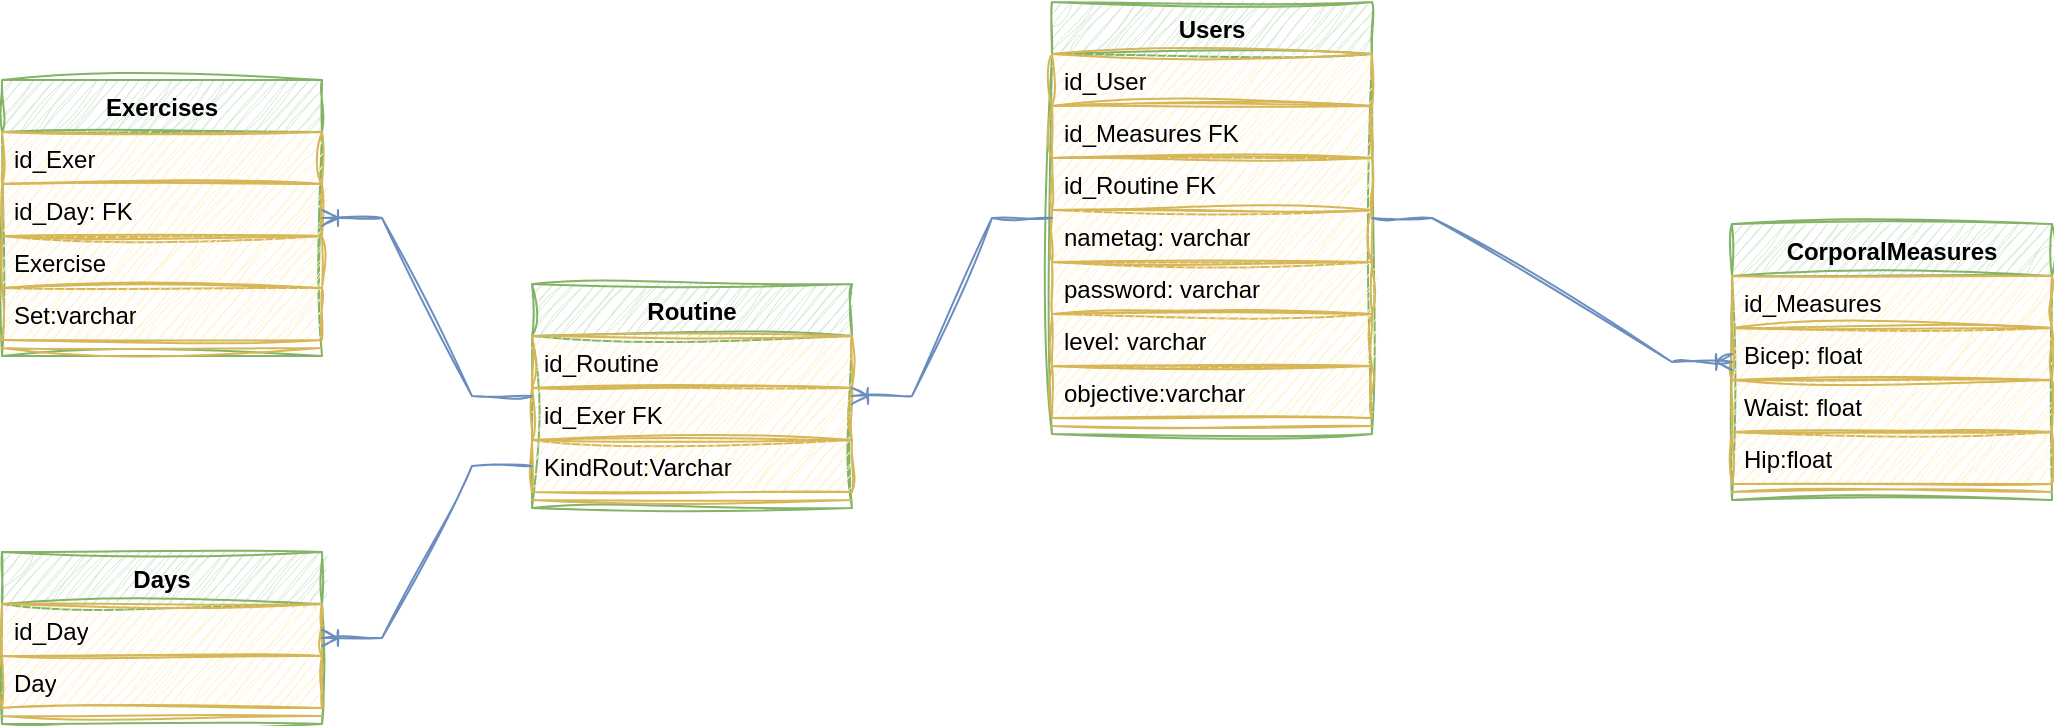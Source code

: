 <mxfile version="24.2.2" type="device">
  <diagram name="Página-1" id="M8MF9_iR0TLm9yPwvgGz">
    <mxGraphModel dx="1050" dy="701" grid="0" gridSize="10" guides="1" tooltips="1" connect="1" arrows="1" fold="1" page="1" pageScale="1" pageWidth="1169" pageHeight="827" background="none" math="0" shadow="0">
      <root>
        <mxCell id="0" />
        <mxCell id="1" parent="0" />
        <mxCell id="gT46Om2iDeNCdDq8gauG-1" value="Users" style="swimlane;fontStyle=1;align=center;verticalAlign=top;childLayout=stackLayout;horizontal=1;startSize=26;horizontalStack=0;resizeParent=1;resizeParentMax=0;resizeLast=0;collapsible=1;marginBottom=0;whiteSpace=wrap;html=1;sketch=1;curveFitting=1;jiggle=2;fillColor=#d5e8d4;strokeColor=#82b366;" parent="1" vertex="1">
          <mxGeometry x="610" y="161" width="160" height="216" as="geometry" />
        </mxCell>
        <mxCell id="gT46Om2iDeNCdDq8gauG-2" value="id_User" style="text;strokeColor=#d6b656;fillColor=#fff2cc;align=left;verticalAlign=top;spacingLeft=4;spacingRight=4;overflow=hidden;rotatable=0;points=[[0,0.5],[1,0.5]];portConstraint=eastwest;whiteSpace=wrap;html=1;sketch=1;curveFitting=1;jiggle=2;" parent="gT46Om2iDeNCdDq8gauG-1" vertex="1">
          <mxGeometry y="26" width="160" height="26" as="geometry" />
        </mxCell>
        <mxCell id="gT46Om2iDeNCdDq8gauG-47" value="id_Measures FK" style="text;strokeColor=#d6b656;fillColor=#fff2cc;align=left;verticalAlign=top;spacingLeft=4;spacingRight=4;overflow=hidden;rotatable=0;points=[[0,0.5],[1,0.5]];portConstraint=eastwest;whiteSpace=wrap;html=1;sketch=1;curveFitting=1;jiggle=2;" parent="gT46Om2iDeNCdDq8gauG-1" vertex="1">
          <mxGeometry y="52" width="160" height="26" as="geometry" />
        </mxCell>
        <mxCell id="gT46Om2iDeNCdDq8gauG-53" value="id_Routine FK" style="text;strokeColor=#d6b656;fillColor=#fff2cc;align=left;verticalAlign=top;spacingLeft=4;spacingRight=4;overflow=hidden;rotatable=0;points=[[0,0.5],[1,0.5]];portConstraint=eastwest;whiteSpace=wrap;html=1;sketch=1;curveFitting=1;jiggle=2;" parent="gT46Om2iDeNCdDq8gauG-1" vertex="1">
          <mxGeometry y="78" width="160" height="26" as="geometry" />
        </mxCell>
        <mxCell id="gT46Om2iDeNCdDq8gauG-6" value="nametag: varchar" style="text;strokeColor=#d6b656;fillColor=#fff2cc;align=left;verticalAlign=top;spacingLeft=4;spacingRight=4;overflow=hidden;rotatable=0;points=[[0,0.5],[1,0.5]];portConstraint=eastwest;whiteSpace=wrap;html=1;sketch=1;curveFitting=1;jiggle=2;" parent="gT46Om2iDeNCdDq8gauG-1" vertex="1">
          <mxGeometry y="104" width="160" height="26" as="geometry" />
        </mxCell>
        <mxCell id="gT46Om2iDeNCdDq8gauG-4" value="password: varchar" style="text;strokeColor=#d6b656;fillColor=#fff2cc;align=left;verticalAlign=top;spacingLeft=4;spacingRight=4;overflow=hidden;rotatable=0;points=[[0,0.5],[1,0.5]];portConstraint=eastwest;whiteSpace=wrap;html=1;sketch=1;curveFitting=1;jiggle=2;" parent="gT46Om2iDeNCdDq8gauG-1" vertex="1">
          <mxGeometry y="130" width="160" height="26" as="geometry" />
        </mxCell>
        <mxCell id="gT46Om2iDeNCdDq8gauG-15" value="level: varchar" style="text;strokeColor=#d6b656;fillColor=#fff2cc;align=left;verticalAlign=top;spacingLeft=4;spacingRight=4;overflow=hidden;rotatable=0;points=[[0,0.5],[1,0.5]];portConstraint=eastwest;whiteSpace=wrap;html=1;sketch=1;curveFitting=1;jiggle=2;" parent="gT46Om2iDeNCdDq8gauG-1" vertex="1">
          <mxGeometry y="156" width="160" height="26" as="geometry" />
        </mxCell>
        <mxCell id="gT46Om2iDeNCdDq8gauG-29" value="objective:varchar" style="text;strokeColor=#d6b656;fillColor=#fff2cc;align=left;verticalAlign=top;spacingLeft=4;spacingRight=4;overflow=hidden;rotatable=0;points=[[0,0.5],[1,0.5]];portConstraint=eastwest;whiteSpace=wrap;html=1;sketch=1;curveFitting=1;jiggle=2;" parent="gT46Om2iDeNCdDq8gauG-1" vertex="1">
          <mxGeometry y="182" width="160" height="26" as="geometry" />
        </mxCell>
        <mxCell id="gT46Om2iDeNCdDq8gauG-3" value="" style="line;strokeWidth=1;fillColor=#fff2cc;align=left;verticalAlign=middle;spacingTop=-1;spacingLeft=3;spacingRight=3;rotatable=0;labelPosition=right;points=[];portConstraint=eastwest;strokeColor=#d6b656;sketch=1;curveFitting=1;jiggle=2;" parent="gT46Om2iDeNCdDq8gauG-1" vertex="1">
          <mxGeometry y="208" width="160" height="8" as="geometry" />
        </mxCell>
        <mxCell id="gT46Om2iDeNCdDq8gauG-8" value="CorporalMeasures" style="swimlane;fontStyle=1;align=center;verticalAlign=top;childLayout=stackLayout;horizontal=1;startSize=26;horizontalStack=0;resizeParent=1;resizeParentMax=0;resizeLast=0;collapsible=1;marginBottom=0;whiteSpace=wrap;html=1;sketch=1;curveFitting=1;jiggle=2;fillColor=#d5e8d4;strokeColor=#82b366;" parent="1" vertex="1">
          <mxGeometry x="950" y="272" width="160" height="138" as="geometry" />
        </mxCell>
        <mxCell id="gT46Om2iDeNCdDq8gauG-9" value="id_Measures" style="text;strokeColor=#d6b656;fillColor=#fff2cc;align=left;verticalAlign=top;spacingLeft=4;spacingRight=4;overflow=hidden;rotatable=0;points=[[0,0.5],[1,0.5]];portConstraint=eastwest;whiteSpace=wrap;html=1;sketch=1;curveFitting=1;jiggle=2;" parent="gT46Om2iDeNCdDq8gauG-8" vertex="1">
          <mxGeometry y="26" width="160" height="26" as="geometry" />
        </mxCell>
        <mxCell id="gT46Om2iDeNCdDq8gauG-10" value="Bicep: float" style="text;strokeColor=#d6b656;fillColor=#fff2cc;align=left;verticalAlign=top;spacingLeft=4;spacingRight=4;overflow=hidden;rotatable=0;points=[[0,0.5],[1,0.5]];portConstraint=eastwest;whiteSpace=wrap;html=1;sketch=1;curveFitting=1;jiggle=2;" parent="gT46Om2iDeNCdDq8gauG-8" vertex="1">
          <mxGeometry y="52" width="160" height="26" as="geometry" />
        </mxCell>
        <mxCell id="gT46Om2iDeNCdDq8gauG-20" value="Waist: float" style="text;strokeColor=#d6b656;fillColor=#fff2cc;align=left;verticalAlign=top;spacingLeft=4;spacingRight=4;overflow=hidden;rotatable=0;points=[[0,0.5],[1,0.5]];portConstraint=eastwest;whiteSpace=wrap;html=1;sketch=1;curveFitting=1;jiggle=2;" parent="gT46Om2iDeNCdDq8gauG-8" vertex="1">
          <mxGeometry y="78" width="160" height="26" as="geometry" />
        </mxCell>
        <mxCell id="gT46Om2iDeNCdDq8gauG-11" value="Hip:float" style="text;strokeColor=#d6b656;fillColor=#fff2cc;align=left;verticalAlign=top;spacingLeft=4;spacingRight=4;overflow=hidden;rotatable=0;points=[[0,0.5],[1,0.5]];portConstraint=eastwest;whiteSpace=wrap;html=1;sketch=1;curveFitting=1;jiggle=2;" parent="gT46Om2iDeNCdDq8gauG-8" vertex="1">
          <mxGeometry y="104" width="160" height="26" as="geometry" />
        </mxCell>
        <mxCell id="gT46Om2iDeNCdDq8gauG-12" value="" style="line;strokeWidth=1;fillColor=#fff2cc;align=left;verticalAlign=middle;spacingTop=-1;spacingLeft=3;spacingRight=3;rotatable=0;labelPosition=right;points=[];portConstraint=eastwest;strokeColor=#d6b656;sketch=1;curveFitting=1;jiggle=2;" parent="gT46Om2iDeNCdDq8gauG-8" vertex="1">
          <mxGeometry y="130" width="160" height="8" as="geometry" />
        </mxCell>
        <mxCell id="gT46Om2iDeNCdDq8gauG-21" value="Routine" style="swimlane;fontStyle=1;align=center;verticalAlign=top;childLayout=stackLayout;horizontal=1;startSize=26;horizontalStack=0;resizeParent=1;resizeParentMax=0;resizeLast=0;collapsible=1;marginBottom=0;whiteSpace=wrap;html=1;sketch=1;curveFitting=1;jiggle=2;fillColor=#d5e8d4;strokeColor=#82b366;" parent="1" vertex="1">
          <mxGeometry x="350" y="302" width="160" height="112" as="geometry">
            <mxRectangle x="690" y="360" width="90" height="30" as="alternateBounds" />
          </mxGeometry>
        </mxCell>
        <mxCell id="gT46Om2iDeNCdDq8gauG-22" value="id_Routine" style="text;strokeColor=#d6b656;fillColor=#fff2cc;align=left;verticalAlign=top;spacingLeft=4;spacingRight=4;overflow=hidden;rotatable=0;points=[[0,0.5],[1,0.5]];portConstraint=eastwest;whiteSpace=wrap;html=1;sketch=1;curveFitting=1;jiggle=2;" parent="gT46Om2iDeNCdDq8gauG-21" vertex="1">
          <mxGeometry y="26" width="160" height="26" as="geometry" />
        </mxCell>
        <mxCell id="gT46Om2iDeNCdDq8gauG-48" value="id_Exer FK" style="text;strokeColor=#d6b656;fillColor=#fff2cc;align=left;verticalAlign=top;spacingLeft=4;spacingRight=4;overflow=hidden;rotatable=0;points=[[0,0.5],[1,0.5]];portConstraint=eastwest;whiteSpace=wrap;html=1;sketch=1;curveFitting=1;jiggle=2;" parent="gT46Om2iDeNCdDq8gauG-21" vertex="1">
          <mxGeometry y="52" width="160" height="26" as="geometry" />
        </mxCell>
        <mxCell id="gT46Om2iDeNCdDq8gauG-24" value="KindRout:Varchar" style="text;strokeColor=#d6b656;fillColor=#fff2cc;align=left;verticalAlign=top;spacingLeft=4;spacingRight=4;overflow=hidden;rotatable=0;points=[[0,0.5],[1,0.5]];portConstraint=eastwest;whiteSpace=wrap;html=1;sketch=1;curveFitting=1;jiggle=2;" parent="gT46Om2iDeNCdDq8gauG-21" vertex="1">
          <mxGeometry y="78" width="160" height="26" as="geometry" />
        </mxCell>
        <mxCell id="gT46Om2iDeNCdDq8gauG-26" value="" style="line;strokeWidth=1;fillColor=#fff2cc;align=left;verticalAlign=middle;spacingTop=-1;spacingLeft=3;spacingRight=3;rotatable=0;labelPosition=right;points=[];portConstraint=eastwest;strokeColor=#d6b656;sketch=1;curveFitting=1;jiggle=2;" parent="gT46Om2iDeNCdDq8gauG-21" vertex="1">
          <mxGeometry y="104" width="160" height="8" as="geometry" />
        </mxCell>
        <mxCell id="gT46Om2iDeNCdDq8gauG-30" value="Days" style="swimlane;fontStyle=1;align=center;verticalAlign=top;childLayout=stackLayout;horizontal=1;startSize=26;horizontalStack=0;resizeParent=1;resizeParentMax=0;resizeLast=0;collapsible=1;marginBottom=0;whiteSpace=wrap;html=1;sketch=1;curveFitting=1;jiggle=2;fillColor=#d5e8d4;strokeColor=#82b366;" parent="1" vertex="1">
          <mxGeometry x="85" y="436" width="160" height="86" as="geometry">
            <mxRectangle x="690" y="360" width="90" height="30" as="alternateBounds" />
          </mxGeometry>
        </mxCell>
        <mxCell id="gT46Om2iDeNCdDq8gauG-32" value="id_Day" style="text;strokeColor=#d6b656;fillColor=#fff2cc;align=left;verticalAlign=top;spacingLeft=4;spacingRight=4;overflow=hidden;rotatable=0;points=[[0,0.5],[1,0.5]];portConstraint=eastwest;whiteSpace=wrap;html=1;sketch=1;curveFitting=1;jiggle=2;" parent="gT46Om2iDeNCdDq8gauG-30" vertex="1">
          <mxGeometry y="26" width="160" height="26" as="geometry" />
        </mxCell>
        <mxCell id="gT46Om2iDeNCdDq8gauG-38" value="Day" style="text;strokeColor=#d6b656;fillColor=#fff2cc;align=left;verticalAlign=top;spacingLeft=4;spacingRight=4;overflow=hidden;rotatable=0;points=[[0,0.5],[1,0.5]];portConstraint=eastwest;whiteSpace=wrap;html=1;sketch=1;curveFitting=1;jiggle=2;" parent="gT46Om2iDeNCdDq8gauG-30" vertex="1">
          <mxGeometry y="52" width="160" height="26" as="geometry" />
        </mxCell>
        <mxCell id="gT46Om2iDeNCdDq8gauG-35" value="" style="line;strokeWidth=1;fillColor=#fff2cc;align=left;verticalAlign=middle;spacingTop=-1;spacingLeft=3;spacingRight=3;rotatable=0;labelPosition=right;points=[];portConstraint=eastwest;strokeColor=#d6b656;sketch=1;curveFitting=1;jiggle=2;" parent="gT46Om2iDeNCdDq8gauG-30" vertex="1">
          <mxGeometry y="78" width="160" height="8" as="geometry" />
        </mxCell>
        <mxCell id="gT46Om2iDeNCdDq8gauG-39" value="Exercises" style="swimlane;fontStyle=1;align=center;verticalAlign=top;childLayout=stackLayout;horizontal=1;startSize=26;horizontalStack=0;resizeParent=1;resizeParentMax=0;resizeLast=0;collapsible=1;marginBottom=0;whiteSpace=wrap;html=1;sketch=1;curveFitting=1;jiggle=2;fillColor=#d5e8d4;strokeColor=#82b366;" parent="1" vertex="1">
          <mxGeometry x="85" y="200" width="160" height="138" as="geometry">
            <mxRectangle x="690" y="360" width="90" height="30" as="alternateBounds" />
          </mxGeometry>
        </mxCell>
        <mxCell id="gT46Om2iDeNCdDq8gauG-40" value="id_Exer" style="text;strokeColor=#d6b656;fillColor=#fff2cc;align=left;verticalAlign=top;spacingLeft=4;spacingRight=4;overflow=hidden;rotatable=0;points=[[0,0.5],[1,0.5]];portConstraint=eastwest;whiteSpace=wrap;html=1;sketch=1;curveFitting=1;jiggle=2;" parent="gT46Om2iDeNCdDq8gauG-39" vertex="1">
          <mxGeometry y="26" width="160" height="26" as="geometry" />
        </mxCell>
        <mxCell id="gT46Om2iDeNCdDq8gauG-23" value="id_Day: FK" style="text;strokeColor=#d6b656;fillColor=#fff2cc;align=left;verticalAlign=top;spacingLeft=4;spacingRight=4;overflow=hidden;rotatable=0;points=[[0,0.5],[1,0.5]];portConstraint=eastwest;whiteSpace=wrap;html=1;sketch=1;curveFitting=1;jiggle=2;" parent="gT46Om2iDeNCdDq8gauG-39" vertex="1">
          <mxGeometry y="52" width="160" height="26" as="geometry" />
        </mxCell>
        <mxCell id="gT46Om2iDeNCdDq8gauG-41" value="Exercise" style="text;strokeColor=#d6b656;fillColor=#fff2cc;align=left;verticalAlign=top;spacingLeft=4;spacingRight=4;overflow=hidden;rotatable=0;points=[[0,0.5],[1,0.5]];portConstraint=eastwest;whiteSpace=wrap;html=1;sketch=1;curveFitting=1;jiggle=2;" parent="gT46Om2iDeNCdDq8gauG-39" vertex="1">
          <mxGeometry y="78" width="160" height="26" as="geometry" />
        </mxCell>
        <mxCell id="gT46Om2iDeNCdDq8gauG-42" value="Set:varchar" style="text;strokeColor=#d6b656;fillColor=#fff2cc;align=left;verticalAlign=top;spacingLeft=4;spacingRight=4;overflow=hidden;rotatable=0;points=[[0,0.5],[1,0.5]];portConstraint=eastwest;whiteSpace=wrap;html=1;sketch=1;curveFitting=1;jiggle=2;" parent="gT46Om2iDeNCdDq8gauG-39" vertex="1">
          <mxGeometry y="104" width="160" height="26" as="geometry" />
        </mxCell>
        <mxCell id="gT46Om2iDeNCdDq8gauG-44" value="" style="line;strokeWidth=1;fillColor=#fff2cc;align=left;verticalAlign=middle;spacingTop=-1;spacingLeft=3;spacingRight=3;rotatable=0;labelPosition=right;points=[];portConstraint=eastwest;strokeColor=#d6b656;sketch=1;curveFitting=1;jiggle=2;" parent="gT46Om2iDeNCdDq8gauG-39" vertex="1">
          <mxGeometry y="130" width="160" height="8" as="geometry" />
        </mxCell>
        <mxCell id="gT46Om2iDeNCdDq8gauG-50" value="" style="edgeStyle=entityRelationEdgeStyle;fontSize=12;html=1;endArrow=ERoneToMany;rounded=0;sketch=1;curveFitting=1;jiggle=2;fillColor=#dae8fc;strokeColor=#6c8ebf;" parent="1" source="gT46Om2iDeNCdDq8gauG-1" target="gT46Om2iDeNCdDq8gauG-8" edge="1">
          <mxGeometry width="100" height="100" relative="1" as="geometry">
            <mxPoint x="635" y="550" as="sourcePoint" />
            <mxPoint x="735" y="450" as="targetPoint" />
          </mxGeometry>
        </mxCell>
        <mxCell id="gT46Om2iDeNCdDq8gauG-52" value="" style="edgeStyle=entityRelationEdgeStyle;fontSize=12;html=1;endArrow=ERoneToMany;rounded=0;sketch=1;curveFitting=1;jiggle=2;fillColor=#dae8fc;strokeColor=#6c8ebf;" parent="1" source="gT46Om2iDeNCdDq8gauG-1" target="gT46Om2iDeNCdDq8gauG-21" edge="1">
          <mxGeometry width="100" height="100" relative="1" as="geometry">
            <mxPoint x="635" y="550" as="sourcePoint" />
            <mxPoint x="735" y="450" as="targetPoint" />
          </mxGeometry>
        </mxCell>
        <mxCell id="gT46Om2iDeNCdDq8gauG-54" value="" style="edgeStyle=entityRelationEdgeStyle;fontSize=12;html=1;endArrow=ERoneToMany;rounded=0;sketch=1;curveFitting=1;jiggle=2;fillColor=#dae8fc;strokeColor=#6c8ebf;" parent="1" source="gT46Om2iDeNCdDq8gauG-21" target="gT46Om2iDeNCdDq8gauG-39" edge="1">
          <mxGeometry width="100" height="100" relative="1" as="geometry">
            <mxPoint x="655" y="464" as="sourcePoint" />
            <mxPoint x="535" y="412" as="targetPoint" />
          </mxGeometry>
        </mxCell>
        <mxCell id="gT46Om2iDeNCdDq8gauG-55" value="" style="edgeStyle=entityRelationEdgeStyle;fontSize=12;html=1;endArrow=ERoneToMany;rounded=0;exitX=0;exitY=0.5;exitDx=0;exitDy=0;sketch=1;curveFitting=1;jiggle=2;fillColor=#dae8fc;strokeColor=#6c8ebf;" parent="1" source="gT46Om2iDeNCdDq8gauG-24" target="gT46Om2iDeNCdDq8gauG-30" edge="1">
          <mxGeometry width="100" height="100" relative="1" as="geometry">
            <mxPoint x="365" y="445.0" as="sourcePoint" />
            <mxPoint x="545" y="422" as="targetPoint" />
          </mxGeometry>
        </mxCell>
      </root>
    </mxGraphModel>
  </diagram>
</mxfile>
